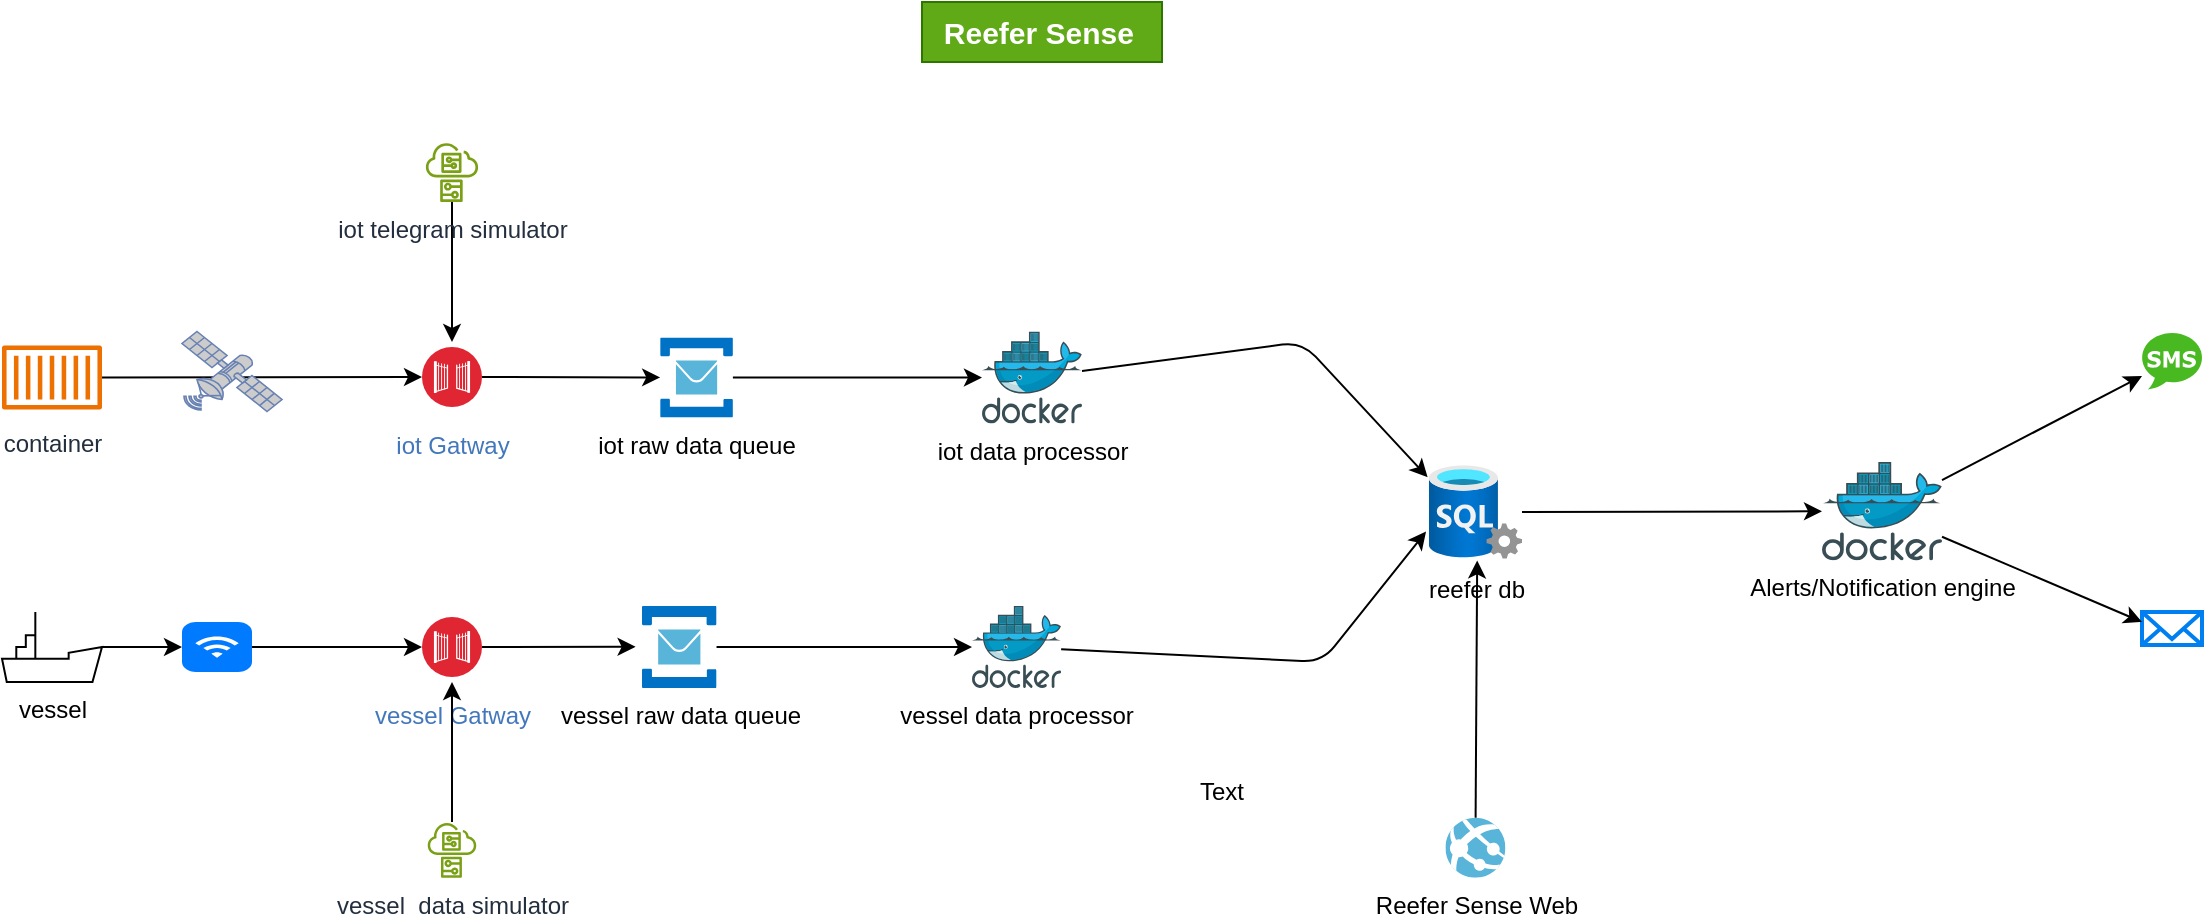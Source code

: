 <mxfile>
    <diagram id="S7fMnLXlWAS7pMf0x5i9" name="Page-1">
        <mxGraphModel dx="1165" dy="845" grid="1" gridSize="10" guides="1" tooltips="1" connect="1" arrows="1" fold="1" page="1" pageScale="1" pageWidth="850" pageHeight="1100" math="0" shadow="0">
            <root>
                <mxCell id="0"/>
                <mxCell id="1" parent="0"/>
                <mxCell id="28" style="edgeStyle=none;html=1;" edge="1" parent="1" source="3" target="10">
                    <mxGeometry relative="1" as="geometry"/>
                </mxCell>
                <mxCell id="3" value="iot Gatway" style="image;aspect=fixed;perimeter=ellipsePerimeter;html=1;align=center;shadow=0;dashed=0;fontColor=#4277BB;labelBackgroundColor=default;fontSize=12;spacingTop=3;image=img/lib/ibm/security/gateway.svg;" vertex="1" parent="1">
                    <mxGeometry x="230" y="180" width="30" height="35" as="geometry"/>
                </mxCell>
                <mxCell id="4" value="vessel&amp;nbsp;Gatway" style="image;aspect=fixed;perimeter=ellipsePerimeter;html=1;align=center;shadow=0;dashed=0;fontColor=#4277BB;labelBackgroundColor=default;fontSize=12;spacingTop=3;image=img/lib/ibm/security/gateway.svg;" vertex="1" parent="1">
                    <mxGeometry x="230" y="315" width="30" height="35" as="geometry"/>
                </mxCell>
                <mxCell id="27" style="edgeStyle=none;html=1;entryX=0;entryY=0.5;entryDx=0;entryDy=0;" edge="1" parent="1" source="5" target="3">
                    <mxGeometry relative="1" as="geometry"/>
                </mxCell>
                <mxCell id="5" value="container" style="sketch=0;outlineConnect=0;fontColor=#232F3E;gradientColor=none;fillColor=#ED7100;strokeColor=none;dashed=0;verticalLabelPosition=bottom;verticalAlign=top;align=center;html=1;fontSize=12;fontStyle=0;aspect=fixed;pointerEvents=1;shape=mxgraph.aws4.container_1;" vertex="1" parent="1">
                    <mxGeometry x="20" y="179" width="50" height="37.5" as="geometry"/>
                </mxCell>
                <mxCell id="31" style="edgeStyle=none;html=1;entryX=0;entryY=0.5;entryDx=0;entryDy=0;" edge="1" parent="1" source="52" target="4">
                    <mxGeometry relative="1" as="geometry"/>
                </mxCell>
                <mxCell id="6" value="vessel" style="verticalLabelPosition=bottom;outlineConnect=0;align=center;dashed=0;html=1;verticalAlign=top;shape=mxgraph.pid.misc.ship" vertex="1" parent="1">
                    <mxGeometry x="20" y="315" width="50" height="35" as="geometry"/>
                </mxCell>
                <mxCell id="29" style="edgeStyle=none;html=1;" edge="1" parent="1" source="10" target="12">
                    <mxGeometry relative="1" as="geometry"/>
                </mxCell>
                <mxCell id="10" value="iot raw data queue" style="image;sketch=0;aspect=fixed;html=1;points=[];align=center;fontSize=12;image=img/lib/mscae/Service_Bus.svg;" vertex="1" parent="1">
                    <mxGeometry x="349.09" y="177.75" width="36.36" height="40" as="geometry"/>
                </mxCell>
                <mxCell id="33" style="edgeStyle=none;html=1;" edge="1" parent="1" source="11" target="13">
                    <mxGeometry relative="1" as="geometry"/>
                </mxCell>
                <mxCell id="11" value="vessel raw data queue" style="image;sketch=0;aspect=fixed;html=1;points=[];align=center;fontSize=12;image=img/lib/mscae/Service_Bus.svg;" vertex="1" parent="1">
                    <mxGeometry x="340" y="312" width="37.27" height="41" as="geometry"/>
                </mxCell>
                <mxCell id="12" value="iot data processor" style="image;sketch=0;aspect=fixed;html=1;points=[];align=center;fontSize=12;image=img/lib/mscae/Docker.svg;" vertex="1" parent="1">
                    <mxGeometry x="510" y="174.75" width="50" height="46" as="geometry"/>
                </mxCell>
                <mxCell id="13" value="vessel data processor&lt;div&gt;&lt;br&gt;&lt;/div&gt;" style="image;sketch=0;aspect=fixed;html=1;points=[];align=center;fontSize=12;image=img/lib/mscae/Docker.svg;" vertex="1" parent="1">
                    <mxGeometry x="505" y="312" width="44.57" height="41" as="geometry"/>
                </mxCell>
                <mxCell id="43" style="edgeStyle=none;html=1;" edge="1" parent="1" source="14" target="19">
                    <mxGeometry relative="1" as="geometry"/>
                </mxCell>
                <mxCell id="14" value="reefer db" style="image;aspect=fixed;html=1;points=[];align=center;fontSize=12;image=img/lib/azure2/databases/SQL_Server.svg;" vertex="1" parent="1">
                    <mxGeometry x="733.42" y="240" width="46.58" height="50" as="geometry"/>
                </mxCell>
                <mxCell id="30" style="edgeStyle=none;html=1;entryX=0.5;entryY=0;entryDx=0;entryDy=0;" edge="1" parent="1" source="16" target="3">
                    <mxGeometry relative="1" as="geometry"/>
                </mxCell>
                <mxCell id="16" value="iot telegram simulator" style="sketch=0;outlineConnect=0;fontColor=#232F3E;gradientColor=none;fillColor=#7AA116;strokeColor=none;dashed=0;verticalLabelPosition=bottom;verticalAlign=top;align=center;html=1;fontSize=12;fontStyle=0;aspect=fixed;pointerEvents=1;shape=mxgraph.aws4.simulator;" vertex="1" parent="1">
                    <mxGeometry x="231.35" y="80" width="27.31" height="30" as="geometry"/>
                </mxCell>
                <mxCell id="34" style="edgeStyle=none;html=1;entryX=0.5;entryY=1;entryDx=0;entryDy=0;" edge="1" parent="1" source="17" target="4">
                    <mxGeometry relative="1" as="geometry"/>
                </mxCell>
                <mxCell id="17" value="vessel&amp;nbsp; data simulator" style="sketch=0;outlineConnect=0;fontColor=#232F3E;gradientColor=none;fillColor=#7AA116;strokeColor=none;dashed=0;verticalLabelPosition=bottom;verticalAlign=top;align=center;html=1;fontSize=12;fontStyle=0;aspect=fixed;pointerEvents=1;shape=mxgraph.aws4.simulator;" vertex="1" parent="1">
                    <mxGeometry x="232.31" y="420" width="25.38" height="27.87" as="geometry"/>
                </mxCell>
                <mxCell id="18" value="Reefer Sense Web" style="image;sketch=0;aspect=fixed;html=1;points=[];align=center;fontSize=12;image=img/lib/mscae/App_Services.svg;" vertex="1" parent="1">
                    <mxGeometry x="741.71" y="417.87" width="30" height="30" as="geometry"/>
                </mxCell>
                <mxCell id="44" style="edgeStyle=none;html=1;" edge="1" parent="1" source="19" target="21">
                    <mxGeometry relative="1" as="geometry"/>
                </mxCell>
                <mxCell id="19" value="Alerts/Notification engine" style="image;sketch=0;aspect=fixed;html=1;points=[];align=center;fontSize=12;image=img/lib/mscae/Docker.svg;" vertex="1" parent="1">
                    <mxGeometry x="930" y="240" width="60" height="49.2" as="geometry"/>
                </mxCell>
                <mxCell id="20" value="" style="html=1;verticalLabelPosition=bottom;align=center;labelBackgroundColor=#ffffff;verticalAlign=top;strokeWidth=2;strokeColor=#0080F0;shadow=0;dashed=0;shape=mxgraph.ios7.icons.mail;" vertex="1" parent="1">
                    <mxGeometry x="1090" y="315" width="30" height="16.5" as="geometry"/>
                </mxCell>
                <mxCell id="21" value="" style="dashed=0;outlineConnect=0;html=1;align=center;labelPosition=center;verticalLabelPosition=bottom;verticalAlign=top;shape=mxgraph.weblogos.sms;fillColor=#48B921;strokeColor=none" vertex="1" parent="1">
                    <mxGeometry x="1090" y="174.75" width="30" height="29" as="geometry"/>
                </mxCell>
                <mxCell id="32" style="edgeStyle=none;html=1;entryX=-0.086;entryY=0.498;entryDx=0;entryDy=0;entryPerimeter=0;" edge="1" parent="1" source="4" target="11">
                    <mxGeometry relative="1" as="geometry"/>
                </mxCell>
                <mxCell id="35" style="edgeStyle=none;html=1;entryX=-0.03;entryY=0.696;entryDx=0;entryDy=0;entryPerimeter=0;" edge="1" parent="1" source="13" target="14">
                    <mxGeometry relative="1" as="geometry">
                        <Array as="points">
                            <mxPoint x="680" y="340"/>
                        </Array>
                    </mxGeometry>
                </mxCell>
                <mxCell id="36" style="edgeStyle=none;html=1;entryX=-0.013;entryY=0.152;entryDx=0;entryDy=0;entryPerimeter=0;" edge="1" parent="1" source="12" target="14">
                    <mxGeometry relative="1" as="geometry">
                        <Array as="points">
                            <mxPoint x="670" y="180"/>
                        </Array>
                    </mxGeometry>
                </mxCell>
                <mxCell id="37" style="edgeStyle=none;html=1;entryX=0.519;entryY=0.984;entryDx=0;entryDy=0;entryPerimeter=0;" edge="1" parent="1" source="18" target="14">
                    <mxGeometry relative="1" as="geometry"/>
                </mxCell>
                <mxCell id="45" style="edgeStyle=none;html=1;entryX=0;entryY=0.303;entryDx=0;entryDy=0;entryPerimeter=0;" edge="1" parent="1" source="19" target="20">
                    <mxGeometry relative="1" as="geometry"/>
                </mxCell>
                <mxCell id="46" value="Text" style="text;strokeColor=none;align=center;fillColor=none;html=1;verticalAlign=middle;whiteSpace=wrap;rounded=0;" vertex="1" parent="1">
                    <mxGeometry x="600" y="390" width="60" height="30" as="geometry"/>
                </mxCell>
                <mxCell id="47" value="Reefer Sense&amp;nbsp;" style="text;html=1;align=center;verticalAlign=middle;resizable=0;points=[];autosize=1;strokeColor=#2D7600;fillColor=#60a917;fontSize=15;fontStyle=1;fontColor=#ffffff;" vertex="1" parent="1">
                    <mxGeometry x="480" y="10" width="120" height="30" as="geometry"/>
                </mxCell>
                <mxCell id="49" value="" style="fontColor=#0066CC;verticalAlign=top;verticalLabelPosition=bottom;labelPosition=center;align=center;html=1;outlineConnect=0;fillColor=#CCCCCC;strokeColor=#6881B3;gradientColor=none;gradientDirection=north;strokeWidth=2;shape=mxgraph.networks.satellite;" vertex="1" parent="1">
                    <mxGeometry x="110" y="174.75" width="50" height="40" as="geometry"/>
                </mxCell>
                <mxCell id="53" value="" style="edgeStyle=none;html=1;entryX=0;entryY=0.5;entryDx=0;entryDy=0;" edge="1" parent="1" source="6" target="52">
                    <mxGeometry relative="1" as="geometry">
                        <mxPoint x="70" y="333" as="sourcePoint"/>
                        <mxPoint x="230" y="333" as="targetPoint"/>
                    </mxGeometry>
                </mxCell>
                <mxCell id="52" value="" style="html=1;strokeWidth=1;shadow=0;dashed=0;shape=mxgraph.ios7.misc.wifi;fillColor=#007AFF;strokeColor=none;buttonText=;strokeColor2=#222222;fontColor=#222222;fontSize=8;verticalLabelPosition=bottom;verticalAlign=top;align=center;sketch=0;" vertex="1" parent="1">
                    <mxGeometry x="110" y="320" width="35" height="25" as="geometry"/>
                </mxCell>
            </root>
        </mxGraphModel>
    </diagram>
</mxfile>